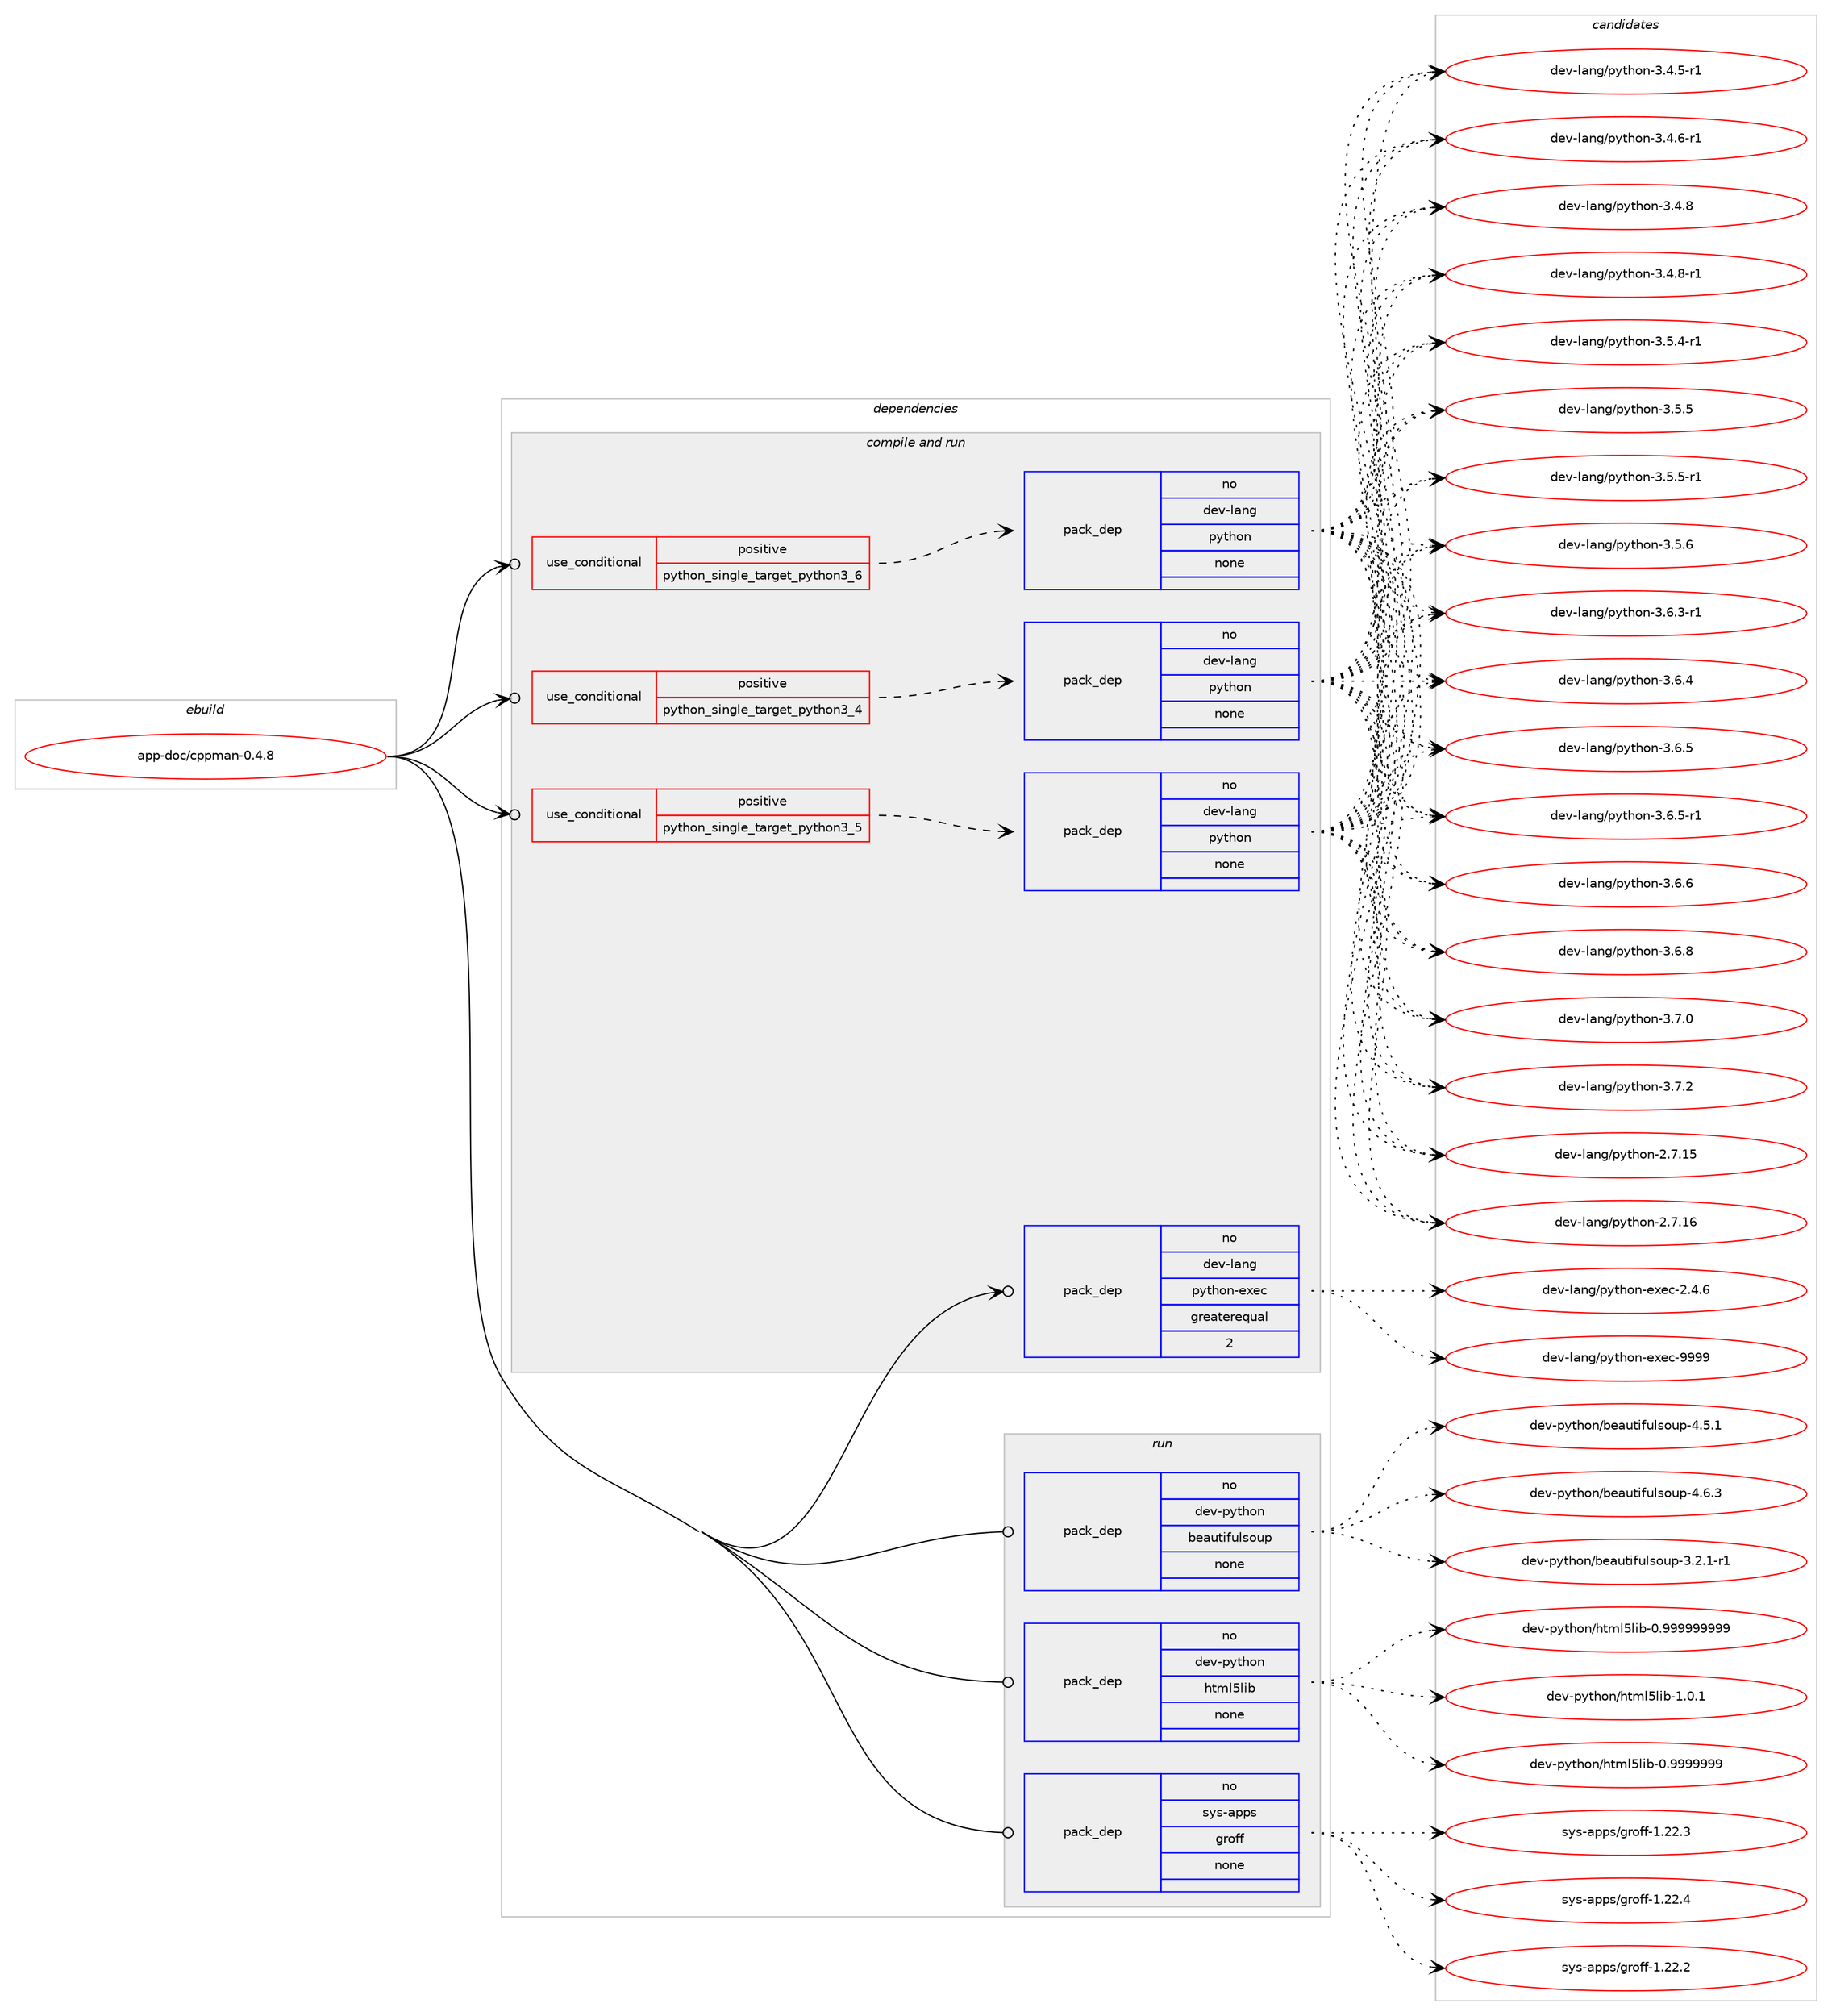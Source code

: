 digraph prolog {

# *************
# Graph options
# *************

newrank=true;
concentrate=true;
compound=true;
graph [rankdir=LR,fontname=Helvetica,fontsize=10,ranksep=1.5];#, ranksep=2.5, nodesep=0.2];
edge  [arrowhead=vee];
node  [fontname=Helvetica,fontsize=10];

# **********
# The ebuild
# **********

subgraph cluster_leftcol {
color=gray;
rank=same;
label=<<i>ebuild</i>>;
id [label="app-doc/cppman-0.4.8", color=red, width=4, href="../app-doc/cppman-0.4.8.svg"];
}

# ****************
# The dependencies
# ****************

subgraph cluster_midcol {
color=gray;
label=<<i>dependencies</i>>;
subgraph cluster_compile {
fillcolor="#eeeeee";
style=filled;
label=<<i>compile</i>>;
}
subgraph cluster_compileandrun {
fillcolor="#eeeeee";
style=filled;
label=<<i>compile and run</i>>;
subgraph cond348101 {
dependency1278134 [label=<<TABLE BORDER="0" CELLBORDER="1" CELLSPACING="0" CELLPADDING="4"><TR><TD ROWSPAN="3" CELLPADDING="10">use_conditional</TD></TR><TR><TD>positive</TD></TR><TR><TD>python_single_target_python3_4</TD></TR></TABLE>>, shape=none, color=red];
subgraph pack910142 {
dependency1278135 [label=<<TABLE BORDER="0" CELLBORDER="1" CELLSPACING="0" CELLPADDING="4" WIDTH="220"><TR><TD ROWSPAN="6" CELLPADDING="30">pack_dep</TD></TR><TR><TD WIDTH="110">no</TD></TR><TR><TD>dev-lang</TD></TR><TR><TD>python</TD></TR><TR><TD>none</TD></TR><TR><TD></TD></TR></TABLE>>, shape=none, color=blue];
}
dependency1278134:e -> dependency1278135:w [weight=20,style="dashed",arrowhead="vee"];
}
id:e -> dependency1278134:w [weight=20,style="solid",arrowhead="odotvee"];
subgraph cond348102 {
dependency1278136 [label=<<TABLE BORDER="0" CELLBORDER="1" CELLSPACING="0" CELLPADDING="4"><TR><TD ROWSPAN="3" CELLPADDING="10">use_conditional</TD></TR><TR><TD>positive</TD></TR><TR><TD>python_single_target_python3_5</TD></TR></TABLE>>, shape=none, color=red];
subgraph pack910143 {
dependency1278137 [label=<<TABLE BORDER="0" CELLBORDER="1" CELLSPACING="0" CELLPADDING="4" WIDTH="220"><TR><TD ROWSPAN="6" CELLPADDING="30">pack_dep</TD></TR><TR><TD WIDTH="110">no</TD></TR><TR><TD>dev-lang</TD></TR><TR><TD>python</TD></TR><TR><TD>none</TD></TR><TR><TD></TD></TR></TABLE>>, shape=none, color=blue];
}
dependency1278136:e -> dependency1278137:w [weight=20,style="dashed",arrowhead="vee"];
}
id:e -> dependency1278136:w [weight=20,style="solid",arrowhead="odotvee"];
subgraph cond348103 {
dependency1278138 [label=<<TABLE BORDER="0" CELLBORDER="1" CELLSPACING="0" CELLPADDING="4"><TR><TD ROWSPAN="3" CELLPADDING="10">use_conditional</TD></TR><TR><TD>positive</TD></TR><TR><TD>python_single_target_python3_6</TD></TR></TABLE>>, shape=none, color=red];
subgraph pack910144 {
dependency1278139 [label=<<TABLE BORDER="0" CELLBORDER="1" CELLSPACING="0" CELLPADDING="4" WIDTH="220"><TR><TD ROWSPAN="6" CELLPADDING="30">pack_dep</TD></TR><TR><TD WIDTH="110">no</TD></TR><TR><TD>dev-lang</TD></TR><TR><TD>python</TD></TR><TR><TD>none</TD></TR><TR><TD></TD></TR></TABLE>>, shape=none, color=blue];
}
dependency1278138:e -> dependency1278139:w [weight=20,style="dashed",arrowhead="vee"];
}
id:e -> dependency1278138:w [weight=20,style="solid",arrowhead="odotvee"];
subgraph pack910145 {
dependency1278140 [label=<<TABLE BORDER="0" CELLBORDER="1" CELLSPACING="0" CELLPADDING="4" WIDTH="220"><TR><TD ROWSPAN="6" CELLPADDING="30">pack_dep</TD></TR><TR><TD WIDTH="110">no</TD></TR><TR><TD>dev-lang</TD></TR><TR><TD>python-exec</TD></TR><TR><TD>greaterequal</TD></TR><TR><TD>2</TD></TR></TABLE>>, shape=none, color=blue];
}
id:e -> dependency1278140:w [weight=20,style="solid",arrowhead="odotvee"];
}
subgraph cluster_run {
fillcolor="#eeeeee";
style=filled;
label=<<i>run</i>>;
subgraph pack910146 {
dependency1278141 [label=<<TABLE BORDER="0" CELLBORDER="1" CELLSPACING="0" CELLPADDING="4" WIDTH="220"><TR><TD ROWSPAN="6" CELLPADDING="30">pack_dep</TD></TR><TR><TD WIDTH="110">no</TD></TR><TR><TD>dev-python</TD></TR><TR><TD>beautifulsoup</TD></TR><TR><TD>none</TD></TR><TR><TD></TD></TR></TABLE>>, shape=none, color=blue];
}
id:e -> dependency1278141:w [weight=20,style="solid",arrowhead="odot"];
subgraph pack910147 {
dependency1278142 [label=<<TABLE BORDER="0" CELLBORDER="1" CELLSPACING="0" CELLPADDING="4" WIDTH="220"><TR><TD ROWSPAN="6" CELLPADDING="30">pack_dep</TD></TR><TR><TD WIDTH="110">no</TD></TR><TR><TD>dev-python</TD></TR><TR><TD>html5lib</TD></TR><TR><TD>none</TD></TR><TR><TD></TD></TR></TABLE>>, shape=none, color=blue];
}
id:e -> dependency1278142:w [weight=20,style="solid",arrowhead="odot"];
subgraph pack910148 {
dependency1278143 [label=<<TABLE BORDER="0" CELLBORDER="1" CELLSPACING="0" CELLPADDING="4" WIDTH="220"><TR><TD ROWSPAN="6" CELLPADDING="30">pack_dep</TD></TR><TR><TD WIDTH="110">no</TD></TR><TR><TD>sys-apps</TD></TR><TR><TD>groff</TD></TR><TR><TD>none</TD></TR><TR><TD></TD></TR></TABLE>>, shape=none, color=blue];
}
id:e -> dependency1278143:w [weight=20,style="solid",arrowhead="odot"];
}
}

# **************
# The candidates
# **************

subgraph cluster_choices {
rank=same;
color=gray;
label=<<i>candidates</i>>;

subgraph choice910142 {
color=black;
nodesep=1;
choice10010111845108971101034711212111610411111045504655464953 [label="dev-lang/python-2.7.15", color=red, width=4,href="../dev-lang/python-2.7.15.svg"];
choice10010111845108971101034711212111610411111045504655464954 [label="dev-lang/python-2.7.16", color=red, width=4,href="../dev-lang/python-2.7.16.svg"];
choice1001011184510897110103471121211161041111104551465246534511449 [label="dev-lang/python-3.4.5-r1", color=red, width=4,href="../dev-lang/python-3.4.5-r1.svg"];
choice1001011184510897110103471121211161041111104551465246544511449 [label="dev-lang/python-3.4.6-r1", color=red, width=4,href="../dev-lang/python-3.4.6-r1.svg"];
choice100101118451089711010347112121116104111110455146524656 [label="dev-lang/python-3.4.8", color=red, width=4,href="../dev-lang/python-3.4.8.svg"];
choice1001011184510897110103471121211161041111104551465246564511449 [label="dev-lang/python-3.4.8-r1", color=red, width=4,href="../dev-lang/python-3.4.8-r1.svg"];
choice1001011184510897110103471121211161041111104551465346524511449 [label="dev-lang/python-3.5.4-r1", color=red, width=4,href="../dev-lang/python-3.5.4-r1.svg"];
choice100101118451089711010347112121116104111110455146534653 [label="dev-lang/python-3.5.5", color=red, width=4,href="../dev-lang/python-3.5.5.svg"];
choice1001011184510897110103471121211161041111104551465346534511449 [label="dev-lang/python-3.5.5-r1", color=red, width=4,href="../dev-lang/python-3.5.5-r1.svg"];
choice100101118451089711010347112121116104111110455146534654 [label="dev-lang/python-3.5.6", color=red, width=4,href="../dev-lang/python-3.5.6.svg"];
choice1001011184510897110103471121211161041111104551465446514511449 [label="dev-lang/python-3.6.3-r1", color=red, width=4,href="../dev-lang/python-3.6.3-r1.svg"];
choice100101118451089711010347112121116104111110455146544652 [label="dev-lang/python-3.6.4", color=red, width=4,href="../dev-lang/python-3.6.4.svg"];
choice100101118451089711010347112121116104111110455146544653 [label="dev-lang/python-3.6.5", color=red, width=4,href="../dev-lang/python-3.6.5.svg"];
choice1001011184510897110103471121211161041111104551465446534511449 [label="dev-lang/python-3.6.5-r1", color=red, width=4,href="../dev-lang/python-3.6.5-r1.svg"];
choice100101118451089711010347112121116104111110455146544654 [label="dev-lang/python-3.6.6", color=red, width=4,href="../dev-lang/python-3.6.6.svg"];
choice100101118451089711010347112121116104111110455146544656 [label="dev-lang/python-3.6.8", color=red, width=4,href="../dev-lang/python-3.6.8.svg"];
choice100101118451089711010347112121116104111110455146554648 [label="dev-lang/python-3.7.0", color=red, width=4,href="../dev-lang/python-3.7.0.svg"];
choice100101118451089711010347112121116104111110455146554650 [label="dev-lang/python-3.7.2", color=red, width=4,href="../dev-lang/python-3.7.2.svg"];
dependency1278135:e -> choice10010111845108971101034711212111610411111045504655464953:w [style=dotted,weight="100"];
dependency1278135:e -> choice10010111845108971101034711212111610411111045504655464954:w [style=dotted,weight="100"];
dependency1278135:e -> choice1001011184510897110103471121211161041111104551465246534511449:w [style=dotted,weight="100"];
dependency1278135:e -> choice1001011184510897110103471121211161041111104551465246544511449:w [style=dotted,weight="100"];
dependency1278135:e -> choice100101118451089711010347112121116104111110455146524656:w [style=dotted,weight="100"];
dependency1278135:e -> choice1001011184510897110103471121211161041111104551465246564511449:w [style=dotted,weight="100"];
dependency1278135:e -> choice1001011184510897110103471121211161041111104551465346524511449:w [style=dotted,weight="100"];
dependency1278135:e -> choice100101118451089711010347112121116104111110455146534653:w [style=dotted,weight="100"];
dependency1278135:e -> choice1001011184510897110103471121211161041111104551465346534511449:w [style=dotted,weight="100"];
dependency1278135:e -> choice100101118451089711010347112121116104111110455146534654:w [style=dotted,weight="100"];
dependency1278135:e -> choice1001011184510897110103471121211161041111104551465446514511449:w [style=dotted,weight="100"];
dependency1278135:e -> choice100101118451089711010347112121116104111110455146544652:w [style=dotted,weight="100"];
dependency1278135:e -> choice100101118451089711010347112121116104111110455146544653:w [style=dotted,weight="100"];
dependency1278135:e -> choice1001011184510897110103471121211161041111104551465446534511449:w [style=dotted,weight="100"];
dependency1278135:e -> choice100101118451089711010347112121116104111110455146544654:w [style=dotted,weight="100"];
dependency1278135:e -> choice100101118451089711010347112121116104111110455146544656:w [style=dotted,weight="100"];
dependency1278135:e -> choice100101118451089711010347112121116104111110455146554648:w [style=dotted,weight="100"];
dependency1278135:e -> choice100101118451089711010347112121116104111110455146554650:w [style=dotted,weight="100"];
}
subgraph choice910143 {
color=black;
nodesep=1;
choice10010111845108971101034711212111610411111045504655464953 [label="dev-lang/python-2.7.15", color=red, width=4,href="../dev-lang/python-2.7.15.svg"];
choice10010111845108971101034711212111610411111045504655464954 [label="dev-lang/python-2.7.16", color=red, width=4,href="../dev-lang/python-2.7.16.svg"];
choice1001011184510897110103471121211161041111104551465246534511449 [label="dev-lang/python-3.4.5-r1", color=red, width=4,href="../dev-lang/python-3.4.5-r1.svg"];
choice1001011184510897110103471121211161041111104551465246544511449 [label="dev-lang/python-3.4.6-r1", color=red, width=4,href="../dev-lang/python-3.4.6-r1.svg"];
choice100101118451089711010347112121116104111110455146524656 [label="dev-lang/python-3.4.8", color=red, width=4,href="../dev-lang/python-3.4.8.svg"];
choice1001011184510897110103471121211161041111104551465246564511449 [label="dev-lang/python-3.4.8-r1", color=red, width=4,href="../dev-lang/python-3.4.8-r1.svg"];
choice1001011184510897110103471121211161041111104551465346524511449 [label="dev-lang/python-3.5.4-r1", color=red, width=4,href="../dev-lang/python-3.5.4-r1.svg"];
choice100101118451089711010347112121116104111110455146534653 [label="dev-lang/python-3.5.5", color=red, width=4,href="../dev-lang/python-3.5.5.svg"];
choice1001011184510897110103471121211161041111104551465346534511449 [label="dev-lang/python-3.5.5-r1", color=red, width=4,href="../dev-lang/python-3.5.5-r1.svg"];
choice100101118451089711010347112121116104111110455146534654 [label="dev-lang/python-3.5.6", color=red, width=4,href="../dev-lang/python-3.5.6.svg"];
choice1001011184510897110103471121211161041111104551465446514511449 [label="dev-lang/python-3.6.3-r1", color=red, width=4,href="../dev-lang/python-3.6.3-r1.svg"];
choice100101118451089711010347112121116104111110455146544652 [label="dev-lang/python-3.6.4", color=red, width=4,href="../dev-lang/python-3.6.4.svg"];
choice100101118451089711010347112121116104111110455146544653 [label="dev-lang/python-3.6.5", color=red, width=4,href="../dev-lang/python-3.6.5.svg"];
choice1001011184510897110103471121211161041111104551465446534511449 [label="dev-lang/python-3.6.5-r1", color=red, width=4,href="../dev-lang/python-3.6.5-r1.svg"];
choice100101118451089711010347112121116104111110455146544654 [label="dev-lang/python-3.6.6", color=red, width=4,href="../dev-lang/python-3.6.6.svg"];
choice100101118451089711010347112121116104111110455146544656 [label="dev-lang/python-3.6.8", color=red, width=4,href="../dev-lang/python-3.6.8.svg"];
choice100101118451089711010347112121116104111110455146554648 [label="dev-lang/python-3.7.0", color=red, width=4,href="../dev-lang/python-3.7.0.svg"];
choice100101118451089711010347112121116104111110455146554650 [label="dev-lang/python-3.7.2", color=red, width=4,href="../dev-lang/python-3.7.2.svg"];
dependency1278137:e -> choice10010111845108971101034711212111610411111045504655464953:w [style=dotted,weight="100"];
dependency1278137:e -> choice10010111845108971101034711212111610411111045504655464954:w [style=dotted,weight="100"];
dependency1278137:e -> choice1001011184510897110103471121211161041111104551465246534511449:w [style=dotted,weight="100"];
dependency1278137:e -> choice1001011184510897110103471121211161041111104551465246544511449:w [style=dotted,weight="100"];
dependency1278137:e -> choice100101118451089711010347112121116104111110455146524656:w [style=dotted,weight="100"];
dependency1278137:e -> choice1001011184510897110103471121211161041111104551465246564511449:w [style=dotted,weight="100"];
dependency1278137:e -> choice1001011184510897110103471121211161041111104551465346524511449:w [style=dotted,weight="100"];
dependency1278137:e -> choice100101118451089711010347112121116104111110455146534653:w [style=dotted,weight="100"];
dependency1278137:e -> choice1001011184510897110103471121211161041111104551465346534511449:w [style=dotted,weight="100"];
dependency1278137:e -> choice100101118451089711010347112121116104111110455146534654:w [style=dotted,weight="100"];
dependency1278137:e -> choice1001011184510897110103471121211161041111104551465446514511449:w [style=dotted,weight="100"];
dependency1278137:e -> choice100101118451089711010347112121116104111110455146544652:w [style=dotted,weight="100"];
dependency1278137:e -> choice100101118451089711010347112121116104111110455146544653:w [style=dotted,weight="100"];
dependency1278137:e -> choice1001011184510897110103471121211161041111104551465446534511449:w [style=dotted,weight="100"];
dependency1278137:e -> choice100101118451089711010347112121116104111110455146544654:w [style=dotted,weight="100"];
dependency1278137:e -> choice100101118451089711010347112121116104111110455146544656:w [style=dotted,weight="100"];
dependency1278137:e -> choice100101118451089711010347112121116104111110455146554648:w [style=dotted,weight="100"];
dependency1278137:e -> choice100101118451089711010347112121116104111110455146554650:w [style=dotted,weight="100"];
}
subgraph choice910144 {
color=black;
nodesep=1;
choice10010111845108971101034711212111610411111045504655464953 [label="dev-lang/python-2.7.15", color=red, width=4,href="../dev-lang/python-2.7.15.svg"];
choice10010111845108971101034711212111610411111045504655464954 [label="dev-lang/python-2.7.16", color=red, width=4,href="../dev-lang/python-2.7.16.svg"];
choice1001011184510897110103471121211161041111104551465246534511449 [label="dev-lang/python-3.4.5-r1", color=red, width=4,href="../dev-lang/python-3.4.5-r1.svg"];
choice1001011184510897110103471121211161041111104551465246544511449 [label="dev-lang/python-3.4.6-r1", color=red, width=4,href="../dev-lang/python-3.4.6-r1.svg"];
choice100101118451089711010347112121116104111110455146524656 [label="dev-lang/python-3.4.8", color=red, width=4,href="../dev-lang/python-3.4.8.svg"];
choice1001011184510897110103471121211161041111104551465246564511449 [label="dev-lang/python-3.4.8-r1", color=red, width=4,href="../dev-lang/python-3.4.8-r1.svg"];
choice1001011184510897110103471121211161041111104551465346524511449 [label="dev-lang/python-3.5.4-r1", color=red, width=4,href="../dev-lang/python-3.5.4-r1.svg"];
choice100101118451089711010347112121116104111110455146534653 [label="dev-lang/python-3.5.5", color=red, width=4,href="../dev-lang/python-3.5.5.svg"];
choice1001011184510897110103471121211161041111104551465346534511449 [label="dev-lang/python-3.5.5-r1", color=red, width=4,href="../dev-lang/python-3.5.5-r1.svg"];
choice100101118451089711010347112121116104111110455146534654 [label="dev-lang/python-3.5.6", color=red, width=4,href="../dev-lang/python-3.5.6.svg"];
choice1001011184510897110103471121211161041111104551465446514511449 [label="dev-lang/python-3.6.3-r1", color=red, width=4,href="../dev-lang/python-3.6.3-r1.svg"];
choice100101118451089711010347112121116104111110455146544652 [label="dev-lang/python-3.6.4", color=red, width=4,href="../dev-lang/python-3.6.4.svg"];
choice100101118451089711010347112121116104111110455146544653 [label="dev-lang/python-3.6.5", color=red, width=4,href="../dev-lang/python-3.6.5.svg"];
choice1001011184510897110103471121211161041111104551465446534511449 [label="dev-lang/python-3.6.5-r1", color=red, width=4,href="../dev-lang/python-3.6.5-r1.svg"];
choice100101118451089711010347112121116104111110455146544654 [label="dev-lang/python-3.6.6", color=red, width=4,href="../dev-lang/python-3.6.6.svg"];
choice100101118451089711010347112121116104111110455146544656 [label="dev-lang/python-3.6.8", color=red, width=4,href="../dev-lang/python-3.6.8.svg"];
choice100101118451089711010347112121116104111110455146554648 [label="dev-lang/python-3.7.0", color=red, width=4,href="../dev-lang/python-3.7.0.svg"];
choice100101118451089711010347112121116104111110455146554650 [label="dev-lang/python-3.7.2", color=red, width=4,href="../dev-lang/python-3.7.2.svg"];
dependency1278139:e -> choice10010111845108971101034711212111610411111045504655464953:w [style=dotted,weight="100"];
dependency1278139:e -> choice10010111845108971101034711212111610411111045504655464954:w [style=dotted,weight="100"];
dependency1278139:e -> choice1001011184510897110103471121211161041111104551465246534511449:w [style=dotted,weight="100"];
dependency1278139:e -> choice1001011184510897110103471121211161041111104551465246544511449:w [style=dotted,weight="100"];
dependency1278139:e -> choice100101118451089711010347112121116104111110455146524656:w [style=dotted,weight="100"];
dependency1278139:e -> choice1001011184510897110103471121211161041111104551465246564511449:w [style=dotted,weight="100"];
dependency1278139:e -> choice1001011184510897110103471121211161041111104551465346524511449:w [style=dotted,weight="100"];
dependency1278139:e -> choice100101118451089711010347112121116104111110455146534653:w [style=dotted,weight="100"];
dependency1278139:e -> choice1001011184510897110103471121211161041111104551465346534511449:w [style=dotted,weight="100"];
dependency1278139:e -> choice100101118451089711010347112121116104111110455146534654:w [style=dotted,weight="100"];
dependency1278139:e -> choice1001011184510897110103471121211161041111104551465446514511449:w [style=dotted,weight="100"];
dependency1278139:e -> choice100101118451089711010347112121116104111110455146544652:w [style=dotted,weight="100"];
dependency1278139:e -> choice100101118451089711010347112121116104111110455146544653:w [style=dotted,weight="100"];
dependency1278139:e -> choice1001011184510897110103471121211161041111104551465446534511449:w [style=dotted,weight="100"];
dependency1278139:e -> choice100101118451089711010347112121116104111110455146544654:w [style=dotted,weight="100"];
dependency1278139:e -> choice100101118451089711010347112121116104111110455146544656:w [style=dotted,weight="100"];
dependency1278139:e -> choice100101118451089711010347112121116104111110455146554648:w [style=dotted,weight="100"];
dependency1278139:e -> choice100101118451089711010347112121116104111110455146554650:w [style=dotted,weight="100"];
}
subgraph choice910145 {
color=black;
nodesep=1;
choice1001011184510897110103471121211161041111104510112010199455046524654 [label="dev-lang/python-exec-2.4.6", color=red, width=4,href="../dev-lang/python-exec-2.4.6.svg"];
choice10010111845108971101034711212111610411111045101120101994557575757 [label="dev-lang/python-exec-9999", color=red, width=4,href="../dev-lang/python-exec-9999.svg"];
dependency1278140:e -> choice1001011184510897110103471121211161041111104510112010199455046524654:w [style=dotted,weight="100"];
dependency1278140:e -> choice10010111845108971101034711212111610411111045101120101994557575757:w [style=dotted,weight="100"];
}
subgraph choice910146 {
color=black;
nodesep=1;
choice100101118451121211161041111104798101971171161051021171081151111171124551465046494511449 [label="dev-python/beautifulsoup-3.2.1-r1", color=red, width=4,href="../dev-python/beautifulsoup-3.2.1-r1.svg"];
choice10010111845112121116104111110479810197117116105102117108115111117112455246534649 [label="dev-python/beautifulsoup-4.5.1", color=red, width=4,href="../dev-python/beautifulsoup-4.5.1.svg"];
choice10010111845112121116104111110479810197117116105102117108115111117112455246544651 [label="dev-python/beautifulsoup-4.6.3", color=red, width=4,href="../dev-python/beautifulsoup-4.6.3.svg"];
dependency1278141:e -> choice100101118451121211161041111104798101971171161051021171081151111171124551465046494511449:w [style=dotted,weight="100"];
dependency1278141:e -> choice10010111845112121116104111110479810197117116105102117108115111117112455246534649:w [style=dotted,weight="100"];
dependency1278141:e -> choice10010111845112121116104111110479810197117116105102117108115111117112455246544651:w [style=dotted,weight="100"];
}
subgraph choice910147 {
color=black;
nodesep=1;
choice1001011184511212111610411111047104116109108531081059845484657575757575757 [label="dev-python/html5lib-0.9999999", color=red, width=4,href="../dev-python/html5lib-0.9999999.svg"];
choice10010111845112121116104111110471041161091085310810598454846575757575757575757 [label="dev-python/html5lib-0.999999999", color=red, width=4,href="../dev-python/html5lib-0.999999999.svg"];
choice10010111845112121116104111110471041161091085310810598454946484649 [label="dev-python/html5lib-1.0.1", color=red, width=4,href="../dev-python/html5lib-1.0.1.svg"];
dependency1278142:e -> choice1001011184511212111610411111047104116109108531081059845484657575757575757:w [style=dotted,weight="100"];
dependency1278142:e -> choice10010111845112121116104111110471041161091085310810598454846575757575757575757:w [style=dotted,weight="100"];
dependency1278142:e -> choice10010111845112121116104111110471041161091085310810598454946484649:w [style=dotted,weight="100"];
}
subgraph choice910148 {
color=black;
nodesep=1;
choice11512111545971121121154710311411110210245494650504650 [label="sys-apps/groff-1.22.2", color=red, width=4,href="../sys-apps/groff-1.22.2.svg"];
choice11512111545971121121154710311411110210245494650504651 [label="sys-apps/groff-1.22.3", color=red, width=4,href="../sys-apps/groff-1.22.3.svg"];
choice11512111545971121121154710311411110210245494650504652 [label="sys-apps/groff-1.22.4", color=red, width=4,href="../sys-apps/groff-1.22.4.svg"];
dependency1278143:e -> choice11512111545971121121154710311411110210245494650504650:w [style=dotted,weight="100"];
dependency1278143:e -> choice11512111545971121121154710311411110210245494650504651:w [style=dotted,weight="100"];
dependency1278143:e -> choice11512111545971121121154710311411110210245494650504652:w [style=dotted,weight="100"];
}
}

}
